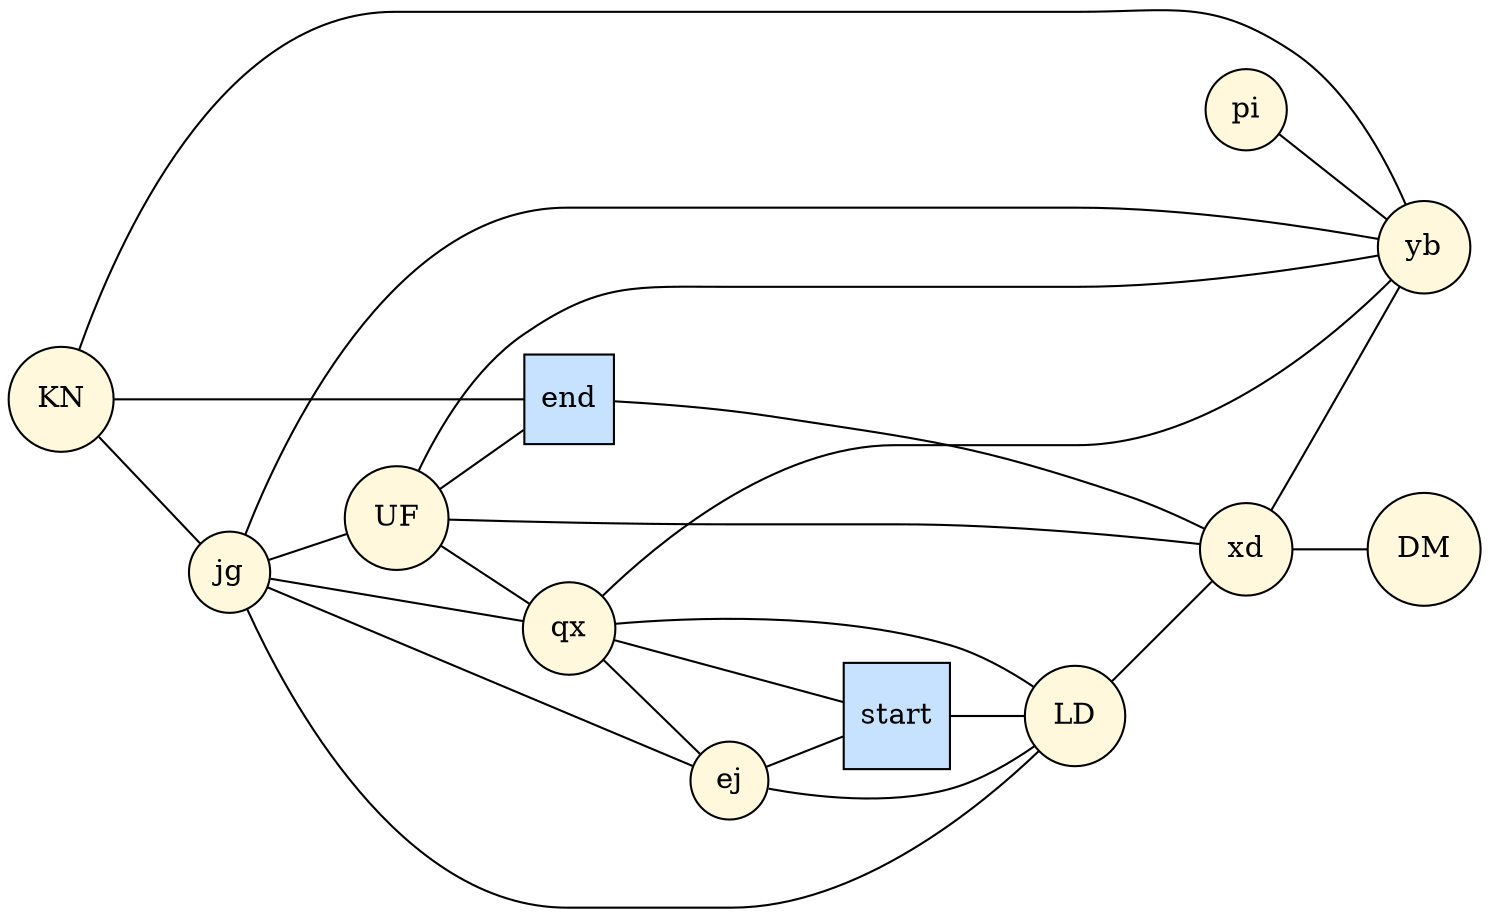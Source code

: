 digraph G {

  rankdir=RL

  graph [ dpi = 300 ]

  1 [shape=circle,fillcolor="cornsilk",style=filled,label="yb"]
  2 [shape=circle,fillcolor="cornsilk",style=filled,label="pi"]
  3 [shape=circle,fillcolor="cornsilk",style=filled,label="jg"]
  4 [shape=circle,fillcolor="cornsilk",style=filled,label="ej"]
  5 [shape=circle,fillcolor="cornsilk",style=filled,label="KN"]
  6 [shape=circle,fillcolor="cornsilk",style=filled,label="LD"]
  7 [shape=square,fillcolor="SlateGray1",style=filled,label="start"]
  8 [shape=square,fillcolor="SlateGray1",style=filled,label="end"]
  9 [shape=circle,fillcolor="cornsilk",style=filled,label="UF"]
  10 [shape=circle,fillcolor="cornsilk",style=filled,label="xd"]
  11 [shape=circle,fillcolor="cornsilk",style=filled,label="qx"]
  12 [shape=circle,fillcolor="cornsilk",style=filled,label="DM"]

  1 -> 2,5,10 [penwidth=1, arrowhead=none];
  3 -> 4,5,6,1 [penwidth=1, arrowhead=none]
  4 -> 11,6 [penwidth=1, arrowhead=none]
  6 -> 7 [penwidth=1, arrowhead=none]
  7 -> 11,4 [penwidth=1, arrowhead=none]
  8 -> 9,5 [penwidth=1, arrowhead=none]
  9 -> 1,3 [penwidth=1, arrowhead=none]
  10 -> 8,6,9 [penwidth=1, arrowhead=none]
  11 -> 1,6,9,3 [penwidth=1, arrowhead=none]
  12 -> 10 [penwidth=1, arrowhead=none]

}
